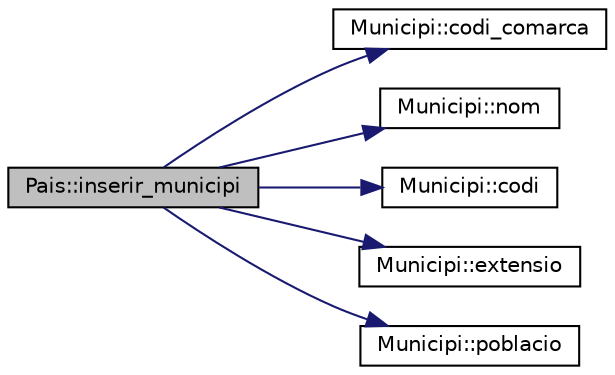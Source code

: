 digraph "Pais::inserir_municipi"
{
  edge [fontname="Helvetica",fontsize="10",labelfontname="Helvetica",labelfontsize="10"];
  node [fontname="Helvetica",fontsize="10",shape=record];
  rankdir="LR";
  Node1 [label="Pais::inserir_municipi",height=0.2,width=0.4,color="black", fillcolor="grey75", style="filled", fontcolor="black"];
  Node1 -> Node2 [color="midnightblue",fontsize="10",style="solid",fontname="Helvetica"];
  Node2 [label="Municipi::codi_comarca",height=0.2,width=0.4,color="black", fillcolor="white", style="filled",URL="$class_municipi.html#af7a84ed5af8a3ced45a6ef3aa0408c96"];
  Node1 -> Node3 [color="midnightblue",fontsize="10",style="solid",fontname="Helvetica"];
  Node3 [label="Municipi::nom",height=0.2,width=0.4,color="black", fillcolor="white", style="filled",URL="$class_municipi.html#afceb26ec6e1a7646dfb04e5d92fa06f1"];
  Node1 -> Node4 [color="midnightblue",fontsize="10",style="solid",fontname="Helvetica"];
  Node4 [label="Municipi::codi",height=0.2,width=0.4,color="black", fillcolor="white", style="filled",URL="$class_municipi.html#a8d2abb14797539cfa45604b71af5242a"];
  Node1 -> Node5 [color="midnightblue",fontsize="10",style="solid",fontname="Helvetica"];
  Node5 [label="Municipi::extensio",height=0.2,width=0.4,color="black", fillcolor="white", style="filled",URL="$class_municipi.html#a6f95e8ad2894eb65f5997fcf43ed5b89"];
  Node1 -> Node6 [color="midnightblue",fontsize="10",style="solid",fontname="Helvetica"];
  Node6 [label="Municipi::poblacio",height=0.2,width=0.4,color="black", fillcolor="white", style="filled",URL="$class_municipi.html#a696961883a5c37ae967cd2827beec838"];
}

